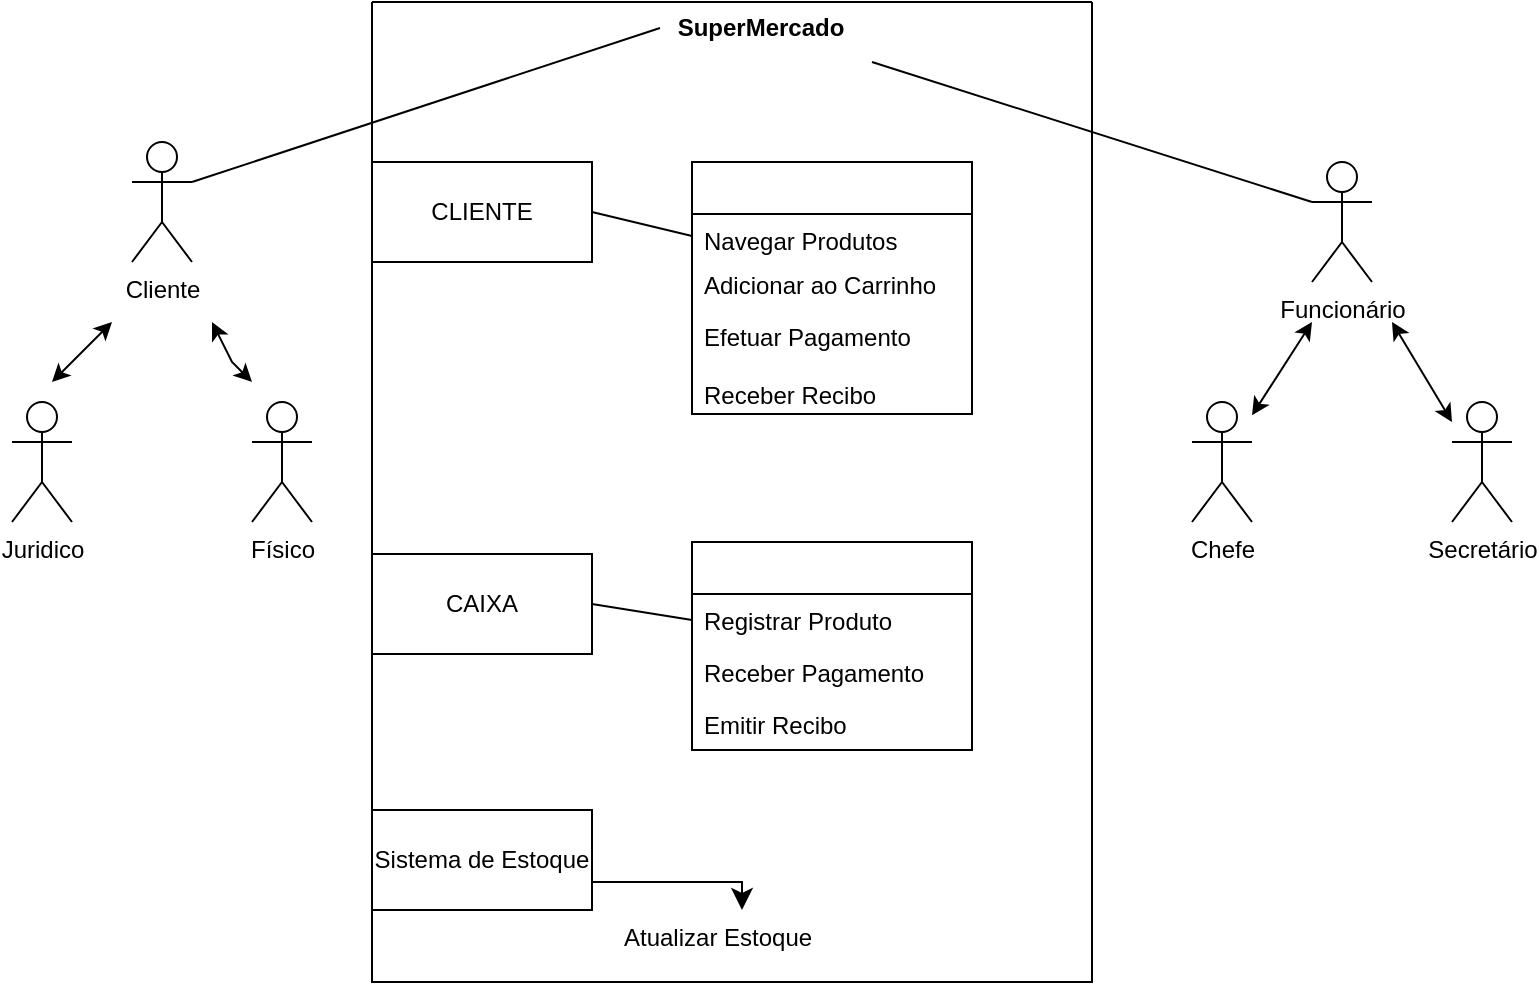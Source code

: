<mxfile version="26.2.4">
  <diagram name="Página-1" id="08tB7218NpRL2Nvatnnr">
    <mxGraphModel dx="874" dy="473" grid="1" gridSize="10" guides="1" tooltips="1" connect="1" arrows="1" fold="1" page="1" pageScale="1" pageWidth="827" pageHeight="1169" math="0" shadow="0">
      <root>
        <mxCell id="0" />
        <mxCell id="1" parent="0" />
        <mxCell id="5GAmD2_G5ovodKzPIwnK-3" value="Cliente" style="shape=umlActor;verticalLabelPosition=bottom;verticalAlign=top;html=1;" vertex="1" parent="1">
          <mxGeometry x="100" y="350" width="30" height="60" as="geometry" />
        </mxCell>
        <mxCell id="5GAmD2_G5ovodKzPIwnK-6" value="Funcionário" style="shape=umlActor;verticalLabelPosition=bottom;verticalAlign=top;html=1;" vertex="1" parent="1">
          <mxGeometry x="690" y="360" width="30" height="60" as="geometry" />
        </mxCell>
        <mxCell id="5GAmD2_G5ovodKzPIwnK-7" value="Chefe" style="shape=umlActor;verticalLabelPosition=bottom;verticalAlign=top;html=1;" vertex="1" parent="1">
          <mxGeometry x="630" y="480" width="30" height="60" as="geometry" />
        </mxCell>
        <mxCell id="5GAmD2_G5ovodKzPIwnK-8" value="Secretário" style="shape=umlActor;verticalLabelPosition=bottom;verticalAlign=top;html=1;" vertex="1" parent="1">
          <mxGeometry x="760" y="480" width="30" height="60" as="geometry" />
        </mxCell>
        <mxCell id="5GAmD2_G5ovodKzPIwnK-18" value="Físico" style="shape=umlActor;verticalLabelPosition=bottom;verticalAlign=top;html=1;" vertex="1" parent="1">
          <mxGeometry x="160" y="480" width="30" height="60" as="geometry" />
        </mxCell>
        <mxCell id="5GAmD2_G5ovodKzPIwnK-34" value="" style="endArrow=classic;startArrow=classic;html=1;rounded=0;" edge="1" parent="1" source="5GAmD2_G5ovodKzPIwnK-7">
          <mxGeometry width="50" height="50" relative="1" as="geometry">
            <mxPoint x="670" y="480" as="sourcePoint" />
            <mxPoint x="690" y="440" as="targetPoint" />
          </mxGeometry>
        </mxCell>
        <mxCell id="5GAmD2_G5ovodKzPIwnK-35" value="" style="endArrow=classic;startArrow=classic;html=1;rounded=0;" edge="1" parent="1">
          <mxGeometry width="50" height="50" relative="1" as="geometry">
            <mxPoint x="760" y="490" as="sourcePoint" />
            <mxPoint x="730" y="440" as="targetPoint" />
          </mxGeometry>
        </mxCell>
        <mxCell id="5GAmD2_G5ovodKzPIwnK-37" value="" style="endArrow=classic;startArrow=classic;html=1;rounded=0;" edge="1" parent="1">
          <mxGeometry width="50" height="50" relative="1" as="geometry">
            <mxPoint x="60" y="470" as="sourcePoint" />
            <mxPoint x="90" y="440" as="targetPoint" />
          </mxGeometry>
        </mxCell>
        <mxCell id="5GAmD2_G5ovodKzPIwnK-38" value="" style="endArrow=classic;startArrow=classic;html=1;rounded=0;" edge="1" parent="1">
          <mxGeometry width="50" height="50" relative="1" as="geometry">
            <mxPoint x="140" y="440" as="sourcePoint" />
            <mxPoint x="160" y="470" as="targetPoint" />
            <Array as="points">
              <mxPoint x="150" y="460" />
            </Array>
          </mxGeometry>
        </mxCell>
        <mxCell id="5GAmD2_G5ovodKzPIwnK-47" value="Juridico" style="shape=umlActor;verticalLabelPosition=bottom;verticalAlign=top;html=1;" vertex="1" parent="1">
          <mxGeometry x="40" y="480" width="30" height="60" as="geometry" />
        </mxCell>
        <mxCell id="5GAmD2_G5ovodKzPIwnK-48" value="" style="swimlane;startSize=0;" vertex="1" parent="1">
          <mxGeometry x="220" y="280" width="360" height="490" as="geometry" />
        </mxCell>
        <mxCell id="5GAmD2_G5ovodKzPIwnK-50" value="CLIENTE" style="html=1;whiteSpace=wrap;" vertex="1" parent="5GAmD2_G5ovodKzPIwnK-48">
          <mxGeometry y="80" width="110" height="50" as="geometry" />
        </mxCell>
        <mxCell id="5GAmD2_G5ovodKzPIwnK-51" value="CAIXA" style="html=1;whiteSpace=wrap;" vertex="1" parent="5GAmD2_G5ovodKzPIwnK-48">
          <mxGeometry y="276" width="110" height="50" as="geometry" />
        </mxCell>
        <mxCell id="5GAmD2_G5ovodKzPIwnK-52" value="" style="swimlane;fontStyle=0;childLayout=stackLayout;horizontal=1;startSize=26;fillColor=none;horizontalStack=0;resizeParent=1;resizeParentMax=0;resizeLast=0;collapsible=1;marginBottom=0;whiteSpace=wrap;html=1;" vertex="1" parent="5GAmD2_G5ovodKzPIwnK-48">
          <mxGeometry x="160" y="80" width="140" height="126" as="geometry" />
        </mxCell>
        <mxCell id="5GAmD2_G5ovodKzPIwnK-53" value="Navegar Produtos" style="text;strokeColor=none;fillColor=none;align=left;verticalAlign=top;spacingLeft=4;spacingRight=4;overflow=hidden;rotatable=0;points=[[0,0.5],[1,0.5]];portConstraint=eastwest;whiteSpace=wrap;html=1;" vertex="1" parent="5GAmD2_G5ovodKzPIwnK-52">
          <mxGeometry y="26" width="140" height="22" as="geometry" />
        </mxCell>
        <mxCell id="5GAmD2_G5ovodKzPIwnK-54" value="Adicionar ao Carrinho" style="text;strokeColor=none;fillColor=none;align=left;verticalAlign=top;spacingLeft=4;spacingRight=4;overflow=hidden;rotatable=0;points=[[0,0.5],[1,0.5]];portConstraint=eastwest;whiteSpace=wrap;html=1;" vertex="1" parent="5GAmD2_G5ovodKzPIwnK-52">
          <mxGeometry y="48" width="140" height="26" as="geometry" />
        </mxCell>
        <mxCell id="5GAmD2_G5ovodKzPIwnK-55" value="Efetuar Pagamento&lt;div&gt;&lt;br&gt;&lt;/div&gt;&lt;div&gt;Receber Recibo&lt;/div&gt;" style="text;strokeColor=none;fillColor=none;align=left;verticalAlign=top;spacingLeft=4;spacingRight=4;overflow=hidden;rotatable=0;points=[[0,0.5],[1,0.5]];portConstraint=eastwest;whiteSpace=wrap;html=1;" vertex="1" parent="5GAmD2_G5ovodKzPIwnK-52">
          <mxGeometry y="74" width="140" height="52" as="geometry" />
        </mxCell>
        <mxCell id="5GAmD2_G5ovodKzPIwnK-56" value="" style="swimlane;fontStyle=0;childLayout=stackLayout;horizontal=1;startSize=26;fillColor=none;horizontalStack=0;resizeParent=1;resizeParentMax=0;resizeLast=0;collapsible=1;marginBottom=0;whiteSpace=wrap;html=1;" vertex="1" parent="5GAmD2_G5ovodKzPIwnK-48">
          <mxGeometry x="160" y="270" width="140" height="104" as="geometry" />
        </mxCell>
        <mxCell id="5GAmD2_G5ovodKzPIwnK-57" value="Registrar Produto" style="text;strokeColor=none;fillColor=none;align=left;verticalAlign=top;spacingLeft=4;spacingRight=4;overflow=hidden;rotatable=0;points=[[0,0.5],[1,0.5]];portConstraint=eastwest;whiteSpace=wrap;html=1;" vertex="1" parent="5GAmD2_G5ovodKzPIwnK-56">
          <mxGeometry y="26" width="140" height="26" as="geometry" />
        </mxCell>
        <mxCell id="5GAmD2_G5ovodKzPIwnK-58" value="Receber Pagamento" style="text;strokeColor=none;fillColor=none;align=left;verticalAlign=top;spacingLeft=4;spacingRight=4;overflow=hidden;rotatable=0;points=[[0,0.5],[1,0.5]];portConstraint=eastwest;whiteSpace=wrap;html=1;" vertex="1" parent="5GAmD2_G5ovodKzPIwnK-56">
          <mxGeometry y="52" width="140" height="26" as="geometry" />
        </mxCell>
        <mxCell id="5GAmD2_G5ovodKzPIwnK-59" value="Emitir Recibo" style="text;strokeColor=none;fillColor=none;align=left;verticalAlign=top;spacingLeft=4;spacingRight=4;overflow=hidden;rotatable=0;points=[[0,0.5],[1,0.5]];portConstraint=eastwest;whiteSpace=wrap;html=1;" vertex="1" parent="5GAmD2_G5ovodKzPIwnK-56">
          <mxGeometry y="78" width="140" height="26" as="geometry" />
        </mxCell>
        <mxCell id="5GAmD2_G5ovodKzPIwnK-64" value="Sistema de Estoque" style="html=1;whiteSpace=wrap;" vertex="1" parent="5GAmD2_G5ovodKzPIwnK-48">
          <mxGeometry y="404" width="110" height="50" as="geometry" />
        </mxCell>
        <mxCell id="5GAmD2_G5ovodKzPIwnK-49" value="SuperMercado" style="text;align=center;fontStyle=1;verticalAlign=middle;spacingLeft=3;spacingRight=3;strokeColor=none;rotatable=0;points=[[0,0.5],[1,0.5]];portConstraint=eastwest;html=1;" vertex="1" parent="5GAmD2_G5ovodKzPIwnK-48">
          <mxGeometry x="144" width="100" height="26" as="geometry" />
        </mxCell>
        <mxCell id="5GAmD2_G5ovodKzPIwnK-65" value="Atualizar Estoque" style="text;strokeColor=none;fillColor=none;align=left;verticalAlign=top;spacingLeft=4;spacingRight=4;overflow=hidden;rotatable=0;points=[[0,0.5],[1,0.5]];portConstraint=eastwest;whiteSpace=wrap;html=1;" vertex="1" parent="5GAmD2_G5ovodKzPIwnK-48">
          <mxGeometry x="120" y="454" width="130" height="26" as="geometry" />
        </mxCell>
        <mxCell id="5GAmD2_G5ovodKzPIwnK-66" value="" style="edgeStyle=segmentEdgeStyle;endArrow=classic;html=1;curved=0;rounded=0;endSize=8;startSize=8;" edge="1" parent="5GAmD2_G5ovodKzPIwnK-48" target="5GAmD2_G5ovodKzPIwnK-65">
          <mxGeometry width="50" height="50" relative="1" as="geometry">
            <mxPoint x="110" y="440" as="sourcePoint" />
            <mxPoint x="160" y="390" as="targetPoint" />
          </mxGeometry>
        </mxCell>
        <mxCell id="5GAmD2_G5ovodKzPIwnK-69" value="" style="endArrow=none;html=1;rounded=0;exitX=1;exitY=0.5;exitDx=0;exitDy=0;entryX=0;entryY=0.5;entryDx=0;entryDy=0;" edge="1" parent="5GAmD2_G5ovodKzPIwnK-48" source="5GAmD2_G5ovodKzPIwnK-50" target="5GAmD2_G5ovodKzPIwnK-53">
          <mxGeometry width="50" height="50" relative="1" as="geometry">
            <mxPoint x="110" y="150" as="sourcePoint" />
            <mxPoint x="160" y="100" as="targetPoint" />
          </mxGeometry>
        </mxCell>
        <mxCell id="5GAmD2_G5ovodKzPIwnK-70" value="" style="endArrow=none;html=1;rounded=0;exitX=1;exitY=0.5;exitDx=0;exitDy=0;entryX=0;entryY=0.5;entryDx=0;entryDy=0;" edge="1" parent="5GAmD2_G5ovodKzPIwnK-48" source="5GAmD2_G5ovodKzPIwnK-51" target="5GAmD2_G5ovodKzPIwnK-57">
          <mxGeometry width="50" height="50" relative="1" as="geometry">
            <mxPoint x="100" y="360" as="sourcePoint" />
            <mxPoint x="150" y="310" as="targetPoint" />
          </mxGeometry>
        </mxCell>
        <mxCell id="5GAmD2_G5ovodKzPIwnK-67" value="" style="endArrow=none;html=1;rounded=0;entryX=0;entryY=0.5;entryDx=0;entryDy=0;" edge="1" parent="1" target="5GAmD2_G5ovodKzPIwnK-49">
          <mxGeometry width="50" height="50" relative="1" as="geometry">
            <mxPoint x="130" y="370" as="sourcePoint" />
            <mxPoint x="180" y="320" as="targetPoint" />
          </mxGeometry>
        </mxCell>
        <mxCell id="5GAmD2_G5ovodKzPIwnK-68" value="" style="endArrow=none;html=1;rounded=0;exitX=1.06;exitY=1.154;exitDx=0;exitDy=0;exitPerimeter=0;entryX=0;entryY=0.333;entryDx=0;entryDy=0;entryPerimeter=0;" edge="1" parent="1" source="5GAmD2_G5ovodKzPIwnK-49" target="5GAmD2_G5ovodKzPIwnK-6">
          <mxGeometry width="50" height="50" relative="1" as="geometry">
            <mxPoint x="620" y="410" as="sourcePoint" />
            <mxPoint x="670" y="360" as="targetPoint" />
          </mxGeometry>
        </mxCell>
      </root>
    </mxGraphModel>
  </diagram>
</mxfile>
